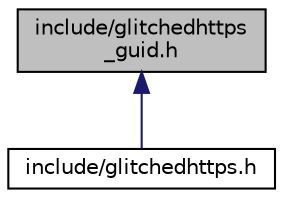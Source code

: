 digraph "include/glitchedhttps_guid.h"
{
  edge [fontname="Helvetica",fontsize="10",labelfontname="Helvetica",labelfontsize="10"];
  node [fontname="Helvetica",fontsize="10",shape=record];
  Node3 [label="include/glitchedhttps\l_guid.h",height=0.2,width=0.4,color="black", fillcolor="grey75", style="filled", fontcolor="black"];
  Node3 -> Node4 [dir="back",color="midnightblue",fontsize="10",style="solid",fontname="Helvetica"];
  Node4 [label="include/glitchedhttps.h",height=0.2,width=0.4,color="black", fillcolor="white", style="filled",URL="$glitchedhttps_8h.html",tooltip="Simple, lightweight and straight-forward way of doing HTTP(S) requests with the help of ARM&#39;s open-so..."];
}
